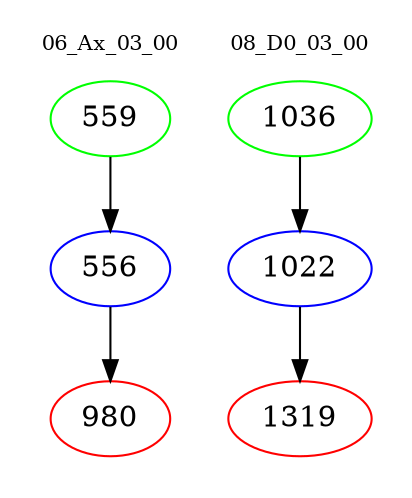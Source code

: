 digraph{
subgraph cluster_0 {
color = white
label = "06_Ax_03_00";
fontsize=10;
T0_559 [label="559", color="green"]
T0_559 -> T0_556 [color="black"]
T0_556 [label="556", color="blue"]
T0_556 -> T0_980 [color="black"]
T0_980 [label="980", color="red"]
}
subgraph cluster_1 {
color = white
label = "08_D0_03_00";
fontsize=10;
T1_1036 [label="1036", color="green"]
T1_1036 -> T1_1022 [color="black"]
T1_1022 [label="1022", color="blue"]
T1_1022 -> T1_1319 [color="black"]
T1_1319 [label="1319", color="red"]
}
}
